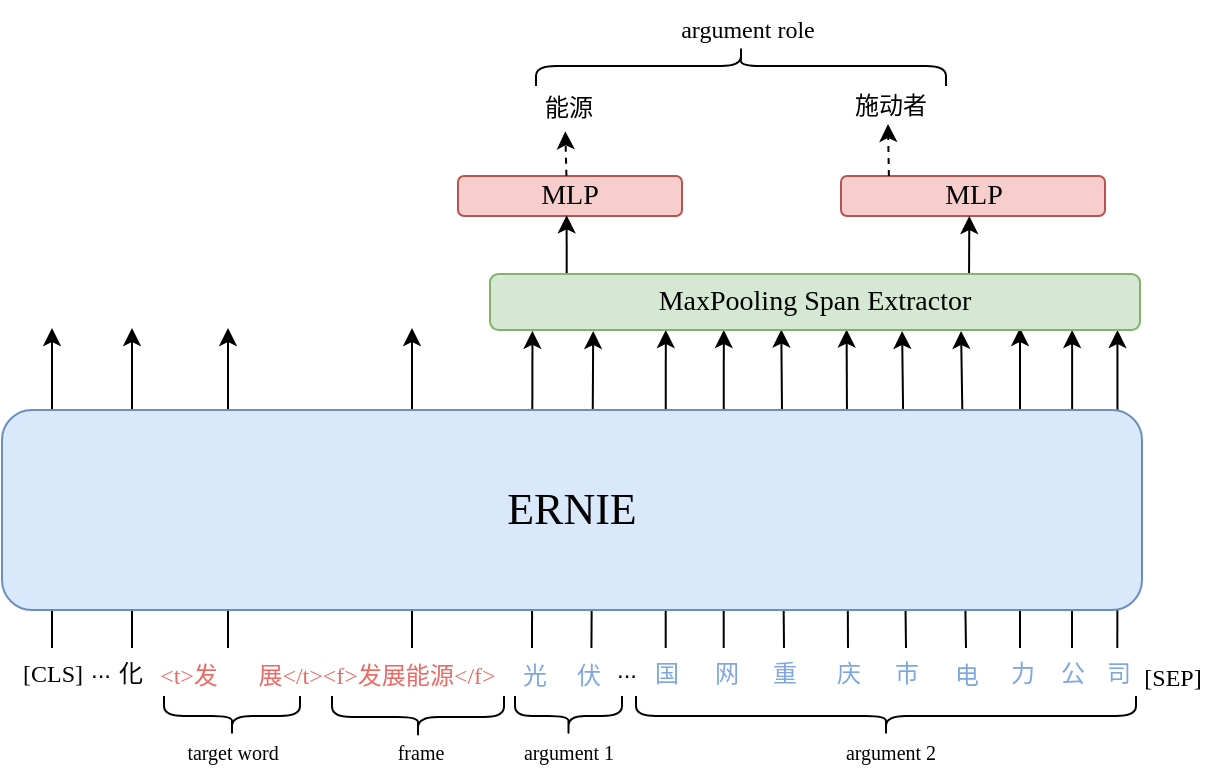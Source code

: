<mxfile version="22.1.7" type="github">
  <diagram name="第 1 页" id="cDEk6XNcKek-WAjLcnGO">
    <mxGraphModel dx="1116" dy="505" grid="0" gridSize="10" guides="1" tooltips="1" connect="1" arrows="1" fold="1" page="1" pageScale="1" pageWidth="827" pageHeight="1169" math="0" shadow="0">
      <root>
        <mxCell id="0" />
        <mxCell id="1" parent="0" />
        <mxCell id="wikc9cr1I75WuTmCPpgR-2" value="" style="endArrow=classic;html=1;rounded=0;entryX=0.519;entryY=0.993;entryDx=0;entryDy=0;entryPerimeter=0;" parent="1" edge="1">
          <mxGeometry width="50" height="50" relative="1" as="geometry">
            <mxPoint x="586" y="636" as="sourcePoint" />
            <mxPoint x="584.649" y="476.783" as="targetPoint" />
          </mxGeometry>
        </mxCell>
        <mxCell id="wikc9cr1I75WuTmCPpgR-3" value="" style="endArrow=classic;html=1;rounded=0;entryX=0.376;entryY=1;entryDx=0;entryDy=0;entryPerimeter=0;" parent="1" edge="1">
          <mxGeometry width="50" height="50" relative="1" as="geometry">
            <mxPoint x="526.83" y="636" as="sourcePoint" />
            <mxPoint x="526.896" y="477" as="targetPoint" />
          </mxGeometry>
        </mxCell>
        <mxCell id="wikc9cr1I75WuTmCPpgR-4" value="" style="endArrow=classic;html=1;rounded=0;entryX=0.082;entryY=1.014;entryDx=0;entryDy=0;entryPerimeter=0;" parent="1" edge="1">
          <mxGeometry width="50" height="50" relative="1" as="geometry">
            <mxPoint x="460" y="636" as="sourcePoint" />
            <mxPoint x="460.222" y="477.434" as="targetPoint" />
          </mxGeometry>
        </mxCell>
        <mxCell id="wikc9cr1I75WuTmCPpgR-5" value="" style="endArrow=classic;html=1;rounded=0;entryX=0.231;entryY=1.016;entryDx=0;entryDy=0;entryPerimeter=0;" parent="1" edge="1">
          <mxGeometry width="50" height="50" relative="1" as="geometry">
            <mxPoint x="489.72" y="636" as="sourcePoint" />
            <mxPoint x="490.601" y="477.496" as="targetPoint" />
          </mxGeometry>
        </mxCell>
        <mxCell id="wikc9cr1I75WuTmCPpgR-6" value="" style="endArrow=classic;html=1;rounded=0;entryX=0.669;entryY=0.993;entryDx=0;entryDy=0;entryPerimeter=0;" parent="1" edge="1">
          <mxGeometry width="50" height="50" relative="1" as="geometry">
            <mxPoint x="618" y="636" as="sourcePoint" />
            <mxPoint x="617.299" y="476.783" as="targetPoint" />
          </mxGeometry>
        </mxCell>
        <mxCell id="wikc9cr1I75WuTmCPpgR-7" value="&lt;font face=&quot;Georgia&quot;&gt;[CLS]&lt;/font&gt;" style="text;html=1;align=center;verticalAlign=middle;resizable=0;points=[];autosize=1;strokeColor=none;fillColor=none;" parent="1" vertex="1">
          <mxGeometry x="195" y="634" width="50" height="30" as="geometry" />
        </mxCell>
        <mxCell id="wikc9cr1I75WuTmCPpgR-8" value="&lt;font color=&quot;#ea6b66&quot; face=&quot;宋体-简&quot;&gt;&lt;font style=&quot;vertical-align: inherit;&quot;&gt;&lt;font style=&quot;vertical-align: inherit;&quot;&gt;&amp;lt;t&amp;gt;发&lt;/font&gt;&lt;/font&gt;&lt;/font&gt;" style="text;html=1;align=center;verticalAlign=middle;resizable=0;points=[];autosize=1;strokeColor=none;fillColor=none;" parent="1" vertex="1">
          <mxGeometry x="262" y="636" width="52" height="27" as="geometry" />
        </mxCell>
        <mxCell id="wikc9cr1I75WuTmCPpgR-9" value="&lt;font color=&quot;#ea6b66&quot; face=&quot;宋体-简&quot;&gt;&lt;font style=&quot;vertical-align: inherit;&quot;&gt;&lt;font style=&quot;vertical-align: inherit;&quot;&gt;&lt;font style=&quot;vertical-align: inherit;&quot;&gt;&lt;font style=&quot;vertical-align: inherit;&quot;&gt;展&amp;lt;/t&amp;gt;&amp;lt;f&amp;gt;发展能&lt;/font&gt;&lt;/font&gt;&lt;/font&gt;&lt;/font&gt;&lt;/font&gt;&lt;font face=&quot;楷体-简&quot; color=&quot;#ea6b66&quot;&gt;&lt;font style=&quot;vertical-align: inherit;&quot;&gt;&lt;font style=&quot;vertical-align: inherit;&quot;&gt;&lt;font style=&quot;vertical-align: inherit;&quot;&gt;&lt;font style=&quot;vertical-align: inherit;&quot;&gt;源&lt;/font&gt;&lt;/font&gt;&lt;/font&gt;&lt;/font&gt;&lt;/font&gt;&lt;font color=&quot;#ea6b66&quot; face=&quot;宋体-简&quot;&gt;&lt;font style=&quot;vertical-align: inherit;&quot;&gt;&lt;font style=&quot;vertical-align: inherit;&quot;&gt;&lt;font style=&quot;vertical-align: inherit;&quot;&gt;&lt;font style=&quot;vertical-align: inherit;&quot;&gt;&amp;lt;/f&amp;gt;&lt;/font&gt;&lt;/font&gt;&lt;/font&gt;&lt;/font&gt;&lt;/font&gt;" style="text;html=1;align=center;verticalAlign=middle;resizable=0;points=[];autosize=1;strokeColor=none;fillColor=none;" parent="1" vertex="1">
          <mxGeometry x="305" y="636" width="154" height="27" as="geometry" />
        </mxCell>
        <mxCell id="wikc9cr1I75WuTmCPpgR-10" value="..." style="text;html=1;align=center;verticalAlign=middle;resizable=0;points=[];autosize=1;strokeColor=none;fillColor=none;" parent="1" vertex="1">
          <mxGeometry x="230" y="634" width="28" height="26" as="geometry" />
        </mxCell>
        <mxCell id="wikc9cr1I75WuTmCPpgR-11" value="&lt;font color=&quot;#7ea6e0&quot;&gt;&lt;font style=&quot;vertical-align: inherit;&quot;&gt;&lt;font style=&quot;vertical-align: inherit;&quot;&gt;光&lt;/font&gt;&lt;/font&gt;&lt;/font&gt;" style="text;html=1;align=center;verticalAlign=middle;resizable=0;points=[];autosize=1;strokeColor=none;fillColor=none;fontFamily=宋体-简;" parent="1" vertex="1">
          <mxGeometry x="446" y="637" width="30" height="26" as="geometry" />
        </mxCell>
        <mxCell id="wikc9cr1I75WuTmCPpgR-12" value="&lt;font color=&quot;#7ea6e0&quot;&gt;&lt;font style=&quot;vertical-align: inherit;&quot;&gt;&lt;font style=&quot;vertical-align: inherit;&quot;&gt;&lt;font style=&quot;vertical-align: inherit;&quot;&gt;&lt;font style=&quot;vertical-align: inherit;&quot;&gt;伏&lt;/font&gt;&lt;/font&gt;&lt;/font&gt;&lt;/font&gt;&lt;/font&gt;" style="text;html=1;align=center;verticalAlign=middle;resizable=0;points=[];autosize=1;strokeColor=none;fillColor=none;fontFamily=宋体-简;" parent="1" vertex="1">
          <mxGeometry x="473" y="637" width="30" height="26" as="geometry" />
        </mxCell>
        <mxCell id="wikc9cr1I75WuTmCPpgR-14" value="" style="endArrow=classic;html=1;rounded=0;" parent="1" edge="1">
          <mxGeometry width="50" height="50" relative="1" as="geometry">
            <mxPoint x="400" y="636" as="sourcePoint" />
            <mxPoint x="400" y="476" as="targetPoint" />
          </mxGeometry>
        </mxCell>
        <mxCell id="wikc9cr1I75WuTmCPpgR-17" value="&lt;font style=&quot;vertical-align: inherit;&quot;&gt;&lt;font style=&quot;vertical-align: inherit;&quot;&gt;化&lt;/font&gt;&lt;/font&gt;" style="text;html=1;align=center;verticalAlign=middle;resizable=0;points=[];autosize=1;strokeColor=none;fillColor=none;fontFamily=宋体-简;" parent="1" vertex="1">
          <mxGeometry x="244" y="636" width="30" height="26" as="geometry" />
        </mxCell>
        <mxCell id="wikc9cr1I75WuTmCPpgR-18" value="" style="endArrow=classic;html=1;rounded=0;entryX=0.812;entryY=1.016;entryDx=0;entryDy=0;entryPerimeter=0;" parent="1" edge="1">
          <mxGeometry width="50" height="50" relative="1" as="geometry">
            <mxPoint x="647" y="636" as="sourcePoint" />
            <mxPoint x="645.052" y="477.496" as="targetPoint" />
          </mxGeometry>
        </mxCell>
        <mxCell id="wikc9cr1I75WuTmCPpgR-19" value="" style="endArrow=classic;html=1;rounded=0;" parent="1" edge="1">
          <mxGeometry width="50" height="50" relative="1" as="geometry">
            <mxPoint x="308" y="636" as="sourcePoint" />
            <mxPoint x="308" y="476" as="targetPoint" />
          </mxGeometry>
        </mxCell>
        <mxCell id="wikc9cr1I75WuTmCPpgR-20" value="&lt;font face=&quot;Georgia&quot;&gt;[SEP]&lt;/font&gt;" style="text;html=1;align=center;verticalAlign=middle;resizable=0;points=[];autosize=1;strokeColor=none;fillColor=none;" parent="1" vertex="1">
          <mxGeometry x="755" y="636" width="50" height="30" as="geometry" />
        </mxCell>
        <mxCell id="wikc9cr1I75WuTmCPpgR-21" value="..." style="text;html=1;align=center;verticalAlign=middle;resizable=0;points=[];autosize=1;strokeColor=none;fillColor=none;" parent="1" vertex="1">
          <mxGeometry x="492.5" y="634" width="28" height="26" as="geometry" />
        </mxCell>
        <mxCell id="wikc9cr1I75WuTmCPpgR-22" value="" style="endArrow=classic;html=1;rounded=0;" parent="1" edge="1">
          <mxGeometry width="50" height="50" relative="1" as="geometry">
            <mxPoint x="260" y="636" as="sourcePoint" />
            <mxPoint x="260" y="476" as="targetPoint" />
          </mxGeometry>
        </mxCell>
        <mxCell id="wikc9cr1I75WuTmCPpgR-23" value="" style="endArrow=classic;html=1;rounded=0;" parent="1" edge="1">
          <mxGeometry width="50" height="50" relative="1" as="geometry">
            <mxPoint x="220" y="636" as="sourcePoint" />
            <mxPoint x="220" y="476" as="targetPoint" />
          </mxGeometry>
        </mxCell>
        <mxCell id="wikc9cr1I75WuTmCPpgR-25" value="" style="shape=curlyBracket;whiteSpace=wrap;html=1;rounded=1;flipH=1;labelPosition=right;verticalLabelPosition=middle;align=left;verticalAlign=middle;direction=north;" parent="1" vertex="1">
          <mxGeometry x="451.5" y="660" width="53.5" height="20" as="geometry" />
        </mxCell>
        <mxCell id="wikc9cr1I75WuTmCPpgR-26" value="&lt;font style=&quot;font-size: 10px;&quot; face=&quot;Georgia&quot;&gt;argument 1&lt;/font&gt;" style="text;html=1;align=center;verticalAlign=middle;resizable=0;points=[];autosize=1;strokeColor=none;fillColor=none;" parent="1" vertex="1">
          <mxGeometry x="444.25" y="675" width="68" height="26" as="geometry" />
        </mxCell>
        <mxCell id="wikc9cr1I75WuTmCPpgR-27" value="" style="shape=curlyBracket;whiteSpace=wrap;html=1;rounded=1;flipH=1;labelPosition=right;verticalLabelPosition=middle;align=left;verticalAlign=middle;direction=north;" parent="1" vertex="1">
          <mxGeometry x="276" y="660" width="68" height="20" as="geometry" />
        </mxCell>
        <mxCell id="wikc9cr1I75WuTmCPpgR-28" value="&lt;font style=&quot;font-size: 10px;&quot; face=&quot;Georgia&quot;&gt;target word&lt;/font&gt;" style="text;html=1;align=center;verticalAlign=middle;resizable=0;points=[];autosize=1;strokeColor=none;fillColor=none;" parent="1" vertex="1">
          <mxGeometry x="275.5" y="675" width="69" height="26" as="geometry" />
        </mxCell>
        <mxCell id="wikc9cr1I75WuTmCPpgR-46" value="&lt;font style=&quot;font-size: 14px;&quot; face=&quot;Georgia&quot;&gt;MLP&lt;/font&gt;" style="rounded=1;whiteSpace=wrap;html=1;fillColor=#f8cecc;strokeColor=#b85450;" parent="1" vertex="1">
          <mxGeometry x="423" y="400" width="112" height="20" as="geometry" />
        </mxCell>
        <mxCell id="wikc9cr1I75WuTmCPpgR-47" value="" style="endArrow=classic;html=1;rounded=0;entryX=0.954;entryY=1.016;entryDx=0;entryDy=0;entryPerimeter=0;" parent="1" edge="1">
          <mxGeometry width="50" height="50" relative="1" as="geometry">
            <mxPoint x="677" y="636" as="sourcePoint" />
            <mxPoint x="674.534" y="477.496" as="targetPoint" />
          </mxGeometry>
        </mxCell>
        <mxCell id="wikc9cr1I75WuTmCPpgR-48" value="" style="endArrow=classic;html=1;rounded=0;" parent="1" edge="1">
          <mxGeometry width="50" height="50" relative="1" as="geometry">
            <mxPoint x="704" y="636" as="sourcePoint" />
            <mxPoint x="704" y="476" as="targetPoint" />
          </mxGeometry>
        </mxCell>
        <mxCell id="wikc9cr1I75WuTmCPpgR-49" value="&lt;font color=&quot;#7ea6e0&quot;&gt;&lt;font style=&quot;vertical-align: inherit;&quot;&gt;&lt;font style=&quot;vertical-align: inherit;&quot;&gt;国&lt;/font&gt;&lt;/font&gt;&lt;/font&gt;" style="text;html=1;align=center;verticalAlign=middle;resizable=0;points=[];autosize=1;strokeColor=none;fillColor=none;fontFamily=宋体-简;" parent="1" vertex="1">
          <mxGeometry x="512" y="636" width="30" height="26" as="geometry" />
        </mxCell>
        <mxCell id="wikc9cr1I75WuTmCPpgR-50" value="&lt;font color=&quot;#7ea6e0&quot;&gt;&lt;font style=&quot;vertical-align: inherit;&quot;&gt;&lt;font style=&quot;vertical-align: inherit;&quot;&gt;网&lt;/font&gt;&lt;/font&gt;&lt;/font&gt;" style="text;html=1;align=center;verticalAlign=middle;resizable=0;points=[];autosize=1;strokeColor=none;fillColor=none;fontFamily=宋体-简;" parent="1" vertex="1">
          <mxGeometry x="542" y="636" width="30" height="26" as="geometry" />
        </mxCell>
        <mxCell id="wikc9cr1I75WuTmCPpgR-51" value="&lt;font color=&quot;#7ea6e0&quot;&gt;&lt;font style=&quot;vertical-align: inherit;&quot;&gt;&lt;font style=&quot;vertical-align: inherit;&quot;&gt;重&lt;/font&gt;&lt;/font&gt;&lt;/font&gt;" style="text;html=1;align=center;verticalAlign=middle;resizable=0;points=[];autosize=1;strokeColor=none;fillColor=none;fontFamily=宋体-简;" parent="1" vertex="1">
          <mxGeometry x="571" y="636" width="30" height="26" as="geometry" />
        </mxCell>
        <mxCell id="wikc9cr1I75WuTmCPpgR-52" value="&lt;font color=&quot;#7ea6e0&quot;&gt;&lt;font style=&quot;vertical-align: inherit;&quot;&gt;&lt;font style=&quot;vertical-align: inherit;&quot;&gt;庆&lt;/font&gt;&lt;/font&gt;&lt;/font&gt;" style="text;html=1;align=center;verticalAlign=middle;resizable=0;points=[];autosize=1;strokeColor=none;fillColor=none;fontFamily=宋体-简;" parent="1" vertex="1">
          <mxGeometry x="603" y="636" width="30" height="26" as="geometry" />
        </mxCell>
        <mxCell id="wikc9cr1I75WuTmCPpgR-53" value="" style="shape=curlyBracket;whiteSpace=wrap;html=1;rounded=1;flipH=1;labelPosition=right;verticalLabelPosition=middle;align=left;verticalAlign=middle;direction=north;" parent="1" vertex="1">
          <mxGeometry x="512" y="660" width="250" height="20" as="geometry" />
        </mxCell>
        <mxCell id="wikc9cr1I75WuTmCPpgR-54" value="&lt;font style=&quot;font-size: 10px;&quot; face=&quot;Georgia&quot;&gt;argument 2&lt;/font&gt;" style="text;html=1;align=center;verticalAlign=middle;resizable=0;points=[];autosize=1;strokeColor=none;fillColor=none;" parent="1" vertex="1">
          <mxGeometry x="604" y="675" width="69" height="26" as="geometry" />
        </mxCell>
        <mxCell id="wikc9cr1I75WuTmCPpgR-55" value="" style="shape=curlyBracket;whiteSpace=wrap;html=1;rounded=1;flipH=1;labelPosition=right;verticalLabelPosition=middle;align=left;verticalAlign=middle;direction=north;" parent="1" vertex="1">
          <mxGeometry x="360" y="660" width="86" height="21" as="geometry" />
        </mxCell>
        <mxCell id="wikc9cr1I75WuTmCPpgR-56" value="&lt;font face=&quot;Georgia&quot;&gt;&lt;span style=&quot;font-size: 10px;&quot;&gt;frame&lt;/span&gt;&lt;/font&gt;" style="text;html=1;align=center;verticalAlign=middle;resizable=0;points=[];autosize=1;strokeColor=none;fillColor=none;" parent="1" vertex="1">
          <mxGeometry x="381.5" y="675" width="44" height="26" as="geometry" />
        </mxCell>
        <mxCell id="wikc9cr1I75WuTmCPpgR-61" value="&lt;font style=&quot;font-size: 14px;&quot; face=&quot;Georgia&quot;&gt;MLP&lt;/font&gt;" style="rounded=1;whiteSpace=wrap;html=1;fillColor=#f8cecc;strokeColor=#b85450;" parent="1" vertex="1">
          <mxGeometry x="614.5" y="400" width="132" height="20" as="geometry" />
        </mxCell>
        <mxCell id="wikc9cr1I75WuTmCPpgR-62" value="" style="endArrow=classic;html=1;rounded=0;entryX=0.485;entryY=0.983;entryDx=0;entryDy=0;entryPerimeter=0;exitX=0.118;exitY=0.119;exitDx=0;exitDy=0;exitPerimeter=0;" parent="1" source="wikc9cr1I75WuTmCPpgR-39" target="wikc9cr1I75WuTmCPpgR-46" edge="1">
          <mxGeometry width="50" height="50" relative="1" as="geometry">
            <mxPoint x="479" y="447" as="sourcePoint" />
            <mxPoint x="456" y="296" as="targetPoint" />
          </mxGeometry>
        </mxCell>
        <mxCell id="wikc9cr1I75WuTmCPpgR-64" value="" style="endArrow=classic;html=1;rounded=0;exitX=0.737;exitY=0.071;exitDx=0;exitDy=0;entryX=0.486;entryY=1;entryDx=0;entryDy=0;entryPerimeter=0;exitPerimeter=0;" parent="1" source="wikc9cr1I75WuTmCPpgR-39" target="wikc9cr1I75WuTmCPpgR-61" edge="1">
          <mxGeometry width="50" height="50" relative="1" as="geometry">
            <mxPoint x="639" y="442" as="sourcePoint" />
            <mxPoint x="639" y="421" as="targetPoint" />
          </mxGeometry>
        </mxCell>
        <mxCell id="wikc9cr1I75WuTmCPpgR-67" value="&lt;font face=&quot;楷体-简&quot;&gt;&lt;font style=&quot;vertical-align: inherit;&quot;&gt;&lt;font style=&quot;vertical-align: inherit;&quot;&gt;能源&lt;/font&gt;&lt;/font&gt;&lt;/font&gt;" style="text;html=1;align=center;verticalAlign=middle;resizable=0;points=[];autosize=1;strokeColor=none;fillColor=none;" parent="1" vertex="1">
          <mxGeometry x="457" y="352" width="42" height="27" as="geometry" />
        </mxCell>
        <mxCell id="wikc9cr1I75WuTmCPpgR-68" value="&lt;font face=&quot;楷体-简&quot;&gt;施动者&lt;/font&gt;" style="text;html=1;align=center;verticalAlign=middle;resizable=0;points=[];autosize=1;strokeColor=none;fillColor=none;" parent="1" vertex="1">
          <mxGeometry x="608.5" y="350" width="60" height="30" as="geometry" />
        </mxCell>
        <mxCell id="wikc9cr1I75WuTmCPpgR-69" value="" style="endArrow=classic;html=1;rounded=0;exitX=0.484;exitY=-0.008;exitDx=0;exitDy=0;exitPerimeter=0;dashed=1;entryX=0.468;entryY=0.951;entryDx=0;entryDy=0;entryPerimeter=0;" parent="1" source="wikc9cr1I75WuTmCPpgR-46" edge="1" target="wikc9cr1I75WuTmCPpgR-67">
          <mxGeometry width="50" height="50" relative="1" as="geometry">
            <mxPoint x="500.75" y="400" as="sourcePoint" />
            <mxPoint x="475" y="376" as="targetPoint" />
          </mxGeometry>
        </mxCell>
        <mxCell id="wikc9cr1I75WuTmCPpgR-70" value="" style="endArrow=classic;html=1;rounded=0;exitX=0.738;exitY=-0.014;exitDx=0;exitDy=0;exitPerimeter=0;dashed=1;" parent="1" edge="1">
          <mxGeometry width="50" height="50" relative="1" as="geometry">
            <mxPoint x="638.44" y="400" as="sourcePoint" />
            <mxPoint x="638" y="374" as="targetPoint" />
          </mxGeometry>
        </mxCell>
        <mxCell id="wikc9cr1I75WuTmCPpgR-72" value="&lt;font face=&quot;Georgia&quot;&gt;argument role&lt;/font&gt;" style="text;html=1;strokeColor=none;fillColor=none;align=center;verticalAlign=middle;whiteSpace=wrap;rounded=0;" parent="1" vertex="1">
          <mxGeometry x="522" y="312" width="92" height="30" as="geometry" />
        </mxCell>
        <mxCell id="wikc9cr1I75WuTmCPpgR-73" value="" style="shape=curlyBracket;whiteSpace=wrap;html=1;rounded=1;flipH=1;labelPosition=right;verticalLabelPosition=middle;align=left;verticalAlign=middle;direction=south;" parent="1" vertex="1">
          <mxGeometry x="462" y="335" width="205" height="20" as="geometry" />
        </mxCell>
        <mxCell id="fCZt3Lphy2ytk_YCttzU-1" value="&lt;font color=&quot;#7ea6e0&quot;&gt;&lt;font style=&quot;vertical-align: inherit;&quot;&gt;&lt;font style=&quot;vertical-align: inherit;&quot;&gt;市&lt;/font&gt;&lt;/font&gt;&lt;/font&gt;" style="text;html=1;align=center;verticalAlign=middle;resizable=0;points=[];autosize=1;strokeColor=none;fillColor=none;fontFamily=宋体-简;" vertex="1" parent="1">
          <mxGeometry x="632" y="635.5" width="30" height="26" as="geometry" />
        </mxCell>
        <mxCell id="fCZt3Lphy2ytk_YCttzU-4" value="&lt;font color=&quot;#7ea6e0&quot;&gt;&lt;font style=&quot;vertical-align: inherit;&quot;&gt;&lt;font style=&quot;vertical-align: inherit;&quot;&gt;&lt;font style=&quot;vertical-align: inherit;&quot;&gt;&lt;font style=&quot;vertical-align: inherit;&quot;&gt;电&lt;/font&gt;&lt;/font&gt;&lt;/font&gt;&lt;/font&gt;&lt;/font&gt;" style="text;html=1;align=center;verticalAlign=middle;resizable=0;points=[];autosize=1;strokeColor=none;fillColor=none;fontFamily=宋体-简;" vertex="1" parent="1">
          <mxGeometry x="662" y="636.5" width="30" height="26" as="geometry" />
        </mxCell>
        <mxCell id="fCZt3Lphy2ytk_YCttzU-5" value="&lt;font color=&quot;#7ea6e0&quot;&gt;&lt;font style=&quot;vertical-align: inherit;&quot;&gt;&lt;font style=&quot;vertical-align: inherit;&quot;&gt;&lt;font style=&quot;vertical-align: inherit;&quot;&gt;&lt;font style=&quot;vertical-align: inherit;&quot;&gt;力&lt;/font&gt;&lt;/font&gt;&lt;/font&gt;&lt;/font&gt;&lt;/font&gt;" style="text;html=1;align=center;verticalAlign=middle;resizable=0;points=[];autosize=1;strokeColor=none;fillColor=none;fontFamily=宋体-简;" vertex="1" parent="1">
          <mxGeometry x="690" y="636" width="30" height="26" as="geometry" />
        </mxCell>
        <mxCell id="fCZt3Lphy2ytk_YCttzU-7" value="&lt;font color=&quot;#7ea6e0&quot;&gt;&lt;font style=&quot;vertical-align: inherit;&quot;&gt;&lt;font style=&quot;vertical-align: inherit;&quot;&gt;公&lt;/font&gt;&lt;/font&gt;&lt;/font&gt;" style="text;html=1;align=center;verticalAlign=middle;resizable=0;points=[];autosize=1;strokeColor=none;fillColor=none;fontFamily=宋体-简;" vertex="1" parent="1">
          <mxGeometry x="715" y="636" width="30" height="26" as="geometry" />
        </mxCell>
        <mxCell id="fCZt3Lphy2ytk_YCttzU-8" value="&lt;font color=&quot;#7ea6e0&quot;&gt;&lt;font style=&quot;vertical-align: inherit;&quot;&gt;&lt;font style=&quot;vertical-align: inherit;&quot;&gt;&lt;font style=&quot;vertical-align: inherit;&quot;&gt;&lt;font style=&quot;vertical-align: inherit;&quot;&gt;司&lt;/font&gt;&lt;/font&gt;&lt;/font&gt;&lt;/font&gt;&lt;/font&gt;" style="text;html=1;align=center;verticalAlign=middle;resizable=0;points=[];autosize=1;strokeColor=none;fillColor=none;fontFamily=宋体-简;" vertex="1" parent="1">
          <mxGeometry x="738" y="636" width="30" height="26" as="geometry" />
        </mxCell>
        <mxCell id="fCZt3Lphy2ytk_YCttzU-9" value="" style="endArrow=classic;html=1;rounded=0;entryX=0.376;entryY=1;entryDx=0;entryDy=0;entryPerimeter=0;" edge="1" parent="1">
          <mxGeometry width="50" height="50" relative="1" as="geometry">
            <mxPoint x="555.83" y="636" as="sourcePoint" />
            <mxPoint x="555.896" y="477" as="targetPoint" />
          </mxGeometry>
        </mxCell>
        <mxCell id="fCZt3Lphy2ytk_YCttzU-10" value="" style="endArrow=classic;html=1;rounded=0;entryX=0.376;entryY=1;entryDx=0;entryDy=0;entryPerimeter=0;" edge="1" parent="1">
          <mxGeometry width="50" height="50" relative="1" as="geometry">
            <mxPoint x="730.0" y="636" as="sourcePoint" />
            <mxPoint x="730.066" y="477" as="targetPoint" />
          </mxGeometry>
        </mxCell>
        <mxCell id="fCZt3Lphy2ytk_YCttzU-11" value="" style="endArrow=classic;html=1;rounded=0;entryX=0.376;entryY=1;entryDx=0;entryDy=0;entryPerimeter=0;" edge="1" parent="1">
          <mxGeometry width="50" height="50" relative="1" as="geometry">
            <mxPoint x="752.67" y="636" as="sourcePoint" />
            <mxPoint x="752.736" y="477" as="targetPoint" />
          </mxGeometry>
        </mxCell>
        <mxCell id="wikc9cr1I75WuTmCPpgR-24" value="&lt;font style=&quot;font-size: 22px;&quot; face=&quot;Georgia&quot;&gt;ERNIE&lt;/font&gt;" style="rounded=1;whiteSpace=wrap;html=1;fillColor=#dae8fc;strokeColor=#6c8ebf;" parent="1" vertex="1">
          <mxGeometry x="195" y="517" width="570" height="100" as="geometry" />
        </mxCell>
        <mxCell id="wikc9cr1I75WuTmCPpgR-39" value="&lt;font style=&quot;font-size: 14px;&quot; face=&quot;Georgia&quot;&gt;MaxPooling Span Extractor&lt;/font&gt;" style="rounded=1;whiteSpace=wrap;html=1;fillColor=#d5e8d4;strokeColor=#82b366;" parent="1" vertex="1">
          <mxGeometry x="439" y="449" width="325" height="28" as="geometry" />
        </mxCell>
      </root>
    </mxGraphModel>
  </diagram>
</mxfile>
